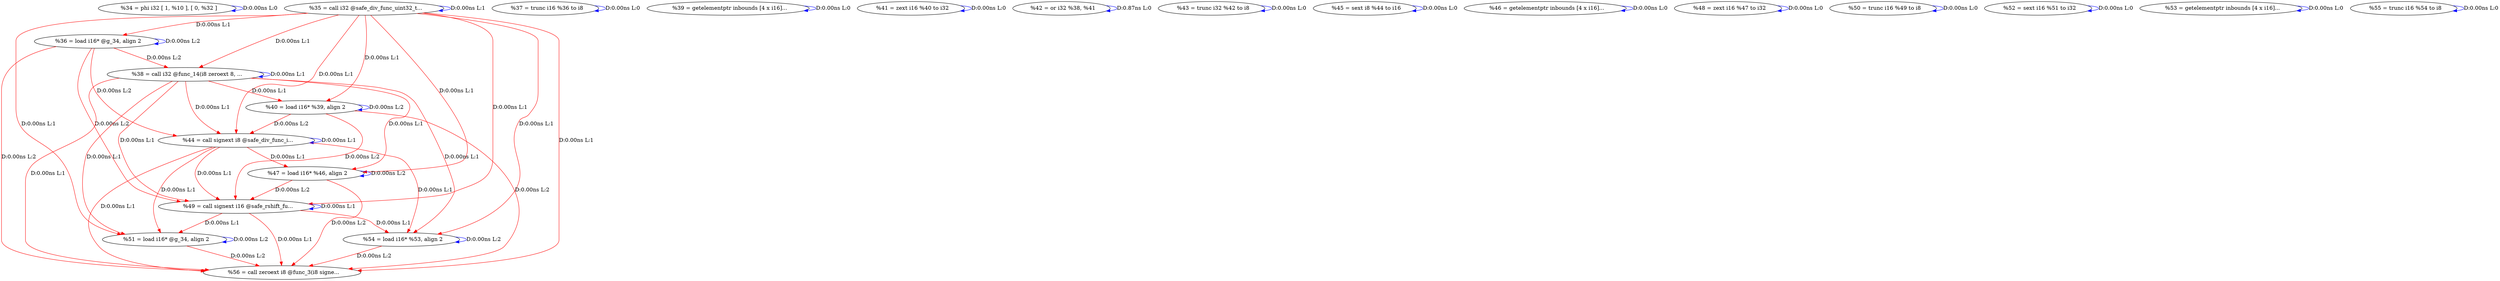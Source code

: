 digraph {
Node0x2d9ebc0[label="  %34 = phi i32 [ 1, %10 ], [ 0, %32 ]"];
Node0x2d9ebc0 -> Node0x2d9ebc0[label="D:0.00ns L:0",color=blue];
Node0x2d9eca0[label="  %35 = call i32 @safe_div_func_uint32_t..."];
Node0x2d9eca0 -> Node0x2d9eca0[label="D:0.00ns L:1",color=blue];
Node0x2d9ed80[label="  %36 = load i16* @g_34, align 2"];
Node0x2d9eca0 -> Node0x2d9ed80[label="D:0.00ns L:1",color=red];
Node0x2d9ef40[label="  %38 = call i32 @func_14(i8 zeroext 8, ..."];
Node0x2d9eca0 -> Node0x2d9ef40[label="D:0.00ns L:1",color=red];
Node0x2d9f100[label="  %40 = load i16* %39, align 2"];
Node0x2d9eca0 -> Node0x2d9f100[label="D:0.00ns L:1",color=red];
Node0x2d9b5f0[label="  %44 = call signext i8 @safe_div_func_i..."];
Node0x2d9eca0 -> Node0x2d9b5f0[label="D:0.00ns L:1",color=red];
Node0x2d9b8f0[label="  %47 = load i16* %46, align 2"];
Node0x2d9eca0 -> Node0x2d9b8f0[label="D:0.00ns L:1",color=red];
Node0x2d9fd70[label="  %49 = call signext i16 @safe_rshift_fu..."];
Node0x2d9eca0 -> Node0x2d9fd70[label="D:0.00ns L:1",color=red];
Node0x2d9ff30[label="  %51 = load i16* @g_34, align 2"];
Node0x2d9eca0 -> Node0x2d9ff30[label="D:0.00ns L:1",color=red];
Node0x2da0200[label="  %54 = load i16* %53, align 2"];
Node0x2d9eca0 -> Node0x2da0200[label="D:0.00ns L:1",color=red];
Node0x2d8ed10[label="  %56 = call zeroext i8 @func_3(i8 signe..."];
Node0x2d9eca0 -> Node0x2d8ed10[label="D:0.00ns L:1",color=red];
Node0x2d9ed80 -> Node0x2d9ed80[label="D:0.00ns L:2",color=blue];
Node0x2d9ed80 -> Node0x2d9ef40[label="D:0.00ns L:2",color=red];
Node0x2d9ed80 -> Node0x2d9b5f0[label="D:0.00ns L:2",color=red];
Node0x2d9ed80 -> Node0x2d9fd70[label="D:0.00ns L:2",color=red];
Node0x2d9ed80 -> Node0x2d8ed10[label="D:0.00ns L:2",color=red];
Node0x2d9ee60[label="  %37 = trunc i16 %36 to i8"];
Node0x2d9ee60 -> Node0x2d9ee60[label="D:0.00ns L:0",color=blue];
Node0x2d9ef40 -> Node0x2d9ef40[label="D:0.00ns L:1",color=blue];
Node0x2d9ef40 -> Node0x2d9f100[label="D:0.00ns L:1",color=red];
Node0x2d9ef40 -> Node0x2d9b5f0[label="D:0.00ns L:1",color=red];
Node0x2d9ef40 -> Node0x2d9b8f0[label="D:0.00ns L:1",color=red];
Node0x2d9ef40 -> Node0x2d9fd70[label="D:0.00ns L:1",color=red];
Node0x2d9ef40 -> Node0x2d9ff30[label="D:0.00ns L:1",color=red];
Node0x2d9ef40 -> Node0x2da0200[label="D:0.00ns L:1",color=red];
Node0x2d9ef40 -> Node0x2d8ed10[label="D:0.00ns L:1",color=red];
Node0x2d9f020[label="  %39 = getelementptr inbounds [4 x i16]..."];
Node0x2d9f020 -> Node0x2d9f020[label="D:0.00ns L:0",color=blue];
Node0x2d9f100 -> Node0x2d9f100[label="D:0.00ns L:2",color=blue];
Node0x2d9f100 -> Node0x2d9b5f0[label="D:0.00ns L:2",color=red];
Node0x2d9f100 -> Node0x2d9fd70[label="D:0.00ns L:2",color=red];
Node0x2d9f100 -> Node0x2d8ed10[label="D:0.00ns L:2",color=red];
Node0x2d9f1e0[label="  %41 = zext i16 %40 to i32"];
Node0x2d9f1e0 -> Node0x2d9f1e0[label="D:0.00ns L:0",color=blue];
Node0x2d9f2c0[label="  %42 = or i32 %38, %41"];
Node0x2d9f2c0 -> Node0x2d9f2c0[label="D:0.87ns L:0",color=blue];
Node0x2d9f3a0[label="  %43 = trunc i32 %42 to i8"];
Node0x2d9f3a0 -> Node0x2d9f3a0[label="D:0.00ns L:0",color=blue];
Node0x2d9b5f0 -> Node0x2d9b5f0[label="D:0.00ns L:1",color=blue];
Node0x2d9b5f0 -> Node0x2d9b8f0[label="D:0.00ns L:1",color=red];
Node0x2d9b5f0 -> Node0x2d9fd70[label="D:0.00ns L:1",color=red];
Node0x2d9b5f0 -> Node0x2d9ff30[label="D:0.00ns L:1",color=red];
Node0x2d9b5f0 -> Node0x2da0200[label="D:0.00ns L:1",color=red];
Node0x2d9b5f0 -> Node0x2d8ed10[label="D:0.00ns L:1",color=red];
Node0x2d9b730[label="  %45 = sext i8 %44 to i16"];
Node0x2d9b730 -> Node0x2d9b730[label="D:0.00ns L:0",color=blue];
Node0x2d9b810[label="  %46 = getelementptr inbounds [4 x i16]..."];
Node0x2d9b810 -> Node0x2d9b810[label="D:0.00ns L:0",color=blue];
Node0x2d9b8f0 -> Node0x2d9b8f0[label="D:0.00ns L:2",color=blue];
Node0x2d9b8f0 -> Node0x2d9fd70[label="D:0.00ns L:2",color=red];
Node0x2d9b8f0 -> Node0x2d8ed10[label="D:0.00ns L:2",color=red];
Node0x2d9fc90[label="  %48 = zext i16 %47 to i32"];
Node0x2d9fc90 -> Node0x2d9fc90[label="D:0.00ns L:0",color=blue];
Node0x2d9fd70 -> Node0x2d9fd70[label="D:0.00ns L:1",color=blue];
Node0x2d9fd70 -> Node0x2d9ff30[label="D:0.00ns L:1",color=red];
Node0x2d9fd70 -> Node0x2da0200[label="D:0.00ns L:1",color=red];
Node0x2d9fd70 -> Node0x2d8ed10[label="D:0.00ns L:1",color=red];
Node0x2d9fe50[label="  %50 = trunc i16 %49 to i8"];
Node0x2d9fe50 -> Node0x2d9fe50[label="D:0.00ns L:0",color=blue];
Node0x2d9ff30 -> Node0x2d9ff30[label="D:0.00ns L:2",color=blue];
Node0x2d9ff30 -> Node0x2d8ed10[label="D:0.00ns L:2",color=red];
Node0x2da0040[label="  %52 = sext i16 %51 to i32"];
Node0x2da0040 -> Node0x2da0040[label="D:0.00ns L:0",color=blue];
Node0x2da0120[label="  %53 = getelementptr inbounds [4 x i16]..."];
Node0x2da0120 -> Node0x2da0120[label="D:0.00ns L:0",color=blue];
Node0x2da0200 -> Node0x2da0200[label="D:0.00ns L:2",color=blue];
Node0x2da0200 -> Node0x2d8ed10[label="D:0.00ns L:2",color=red];
Node0x2d8ec30[label="  %55 = trunc i16 %54 to i8"];
Node0x2d8ec30 -> Node0x2d8ec30[label="D:0.00ns L:0",color=blue];
}

